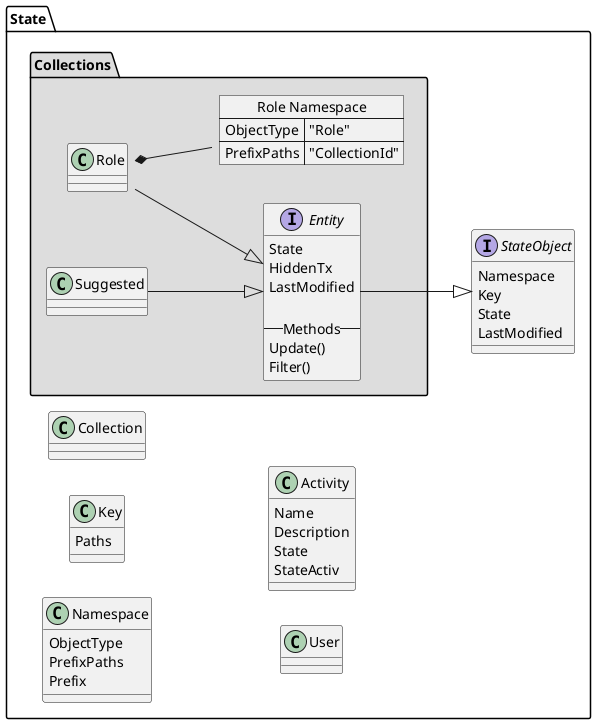 

@startuml State
    left to right direction







package State {

    Class Namespace {
        ObjectType
        PrefixPaths
        Prefix
    }
    class Key {
        Paths
    }

    Interface StateObject {
        Namespace
        Key
        State
        LastModified
    }


    Class Collection {

    }

    Class User {

    }


    class Activity {
        Name
        Description
        State
        StateActiv
    }







    package "Collections" #DDDDDD {

        Interface Entity {
            State
            HiddenTx
            LastModified

            -- Methods --
            Update()
            Filter()
        }

        ' Concret types


        Class Suggested {

        }


        ' Role
        Class Role {

        }
        map "Role Namespace" as RoleNs {
            ObjectType => "Role"
            PrefixPaths => "CollectionId"
        }
        Role::key *-- RoleNs


        Role --|> Entity
        Suggested --|> Entity





    }

    Collections.Entity --|> StateObject

}






@enduml
